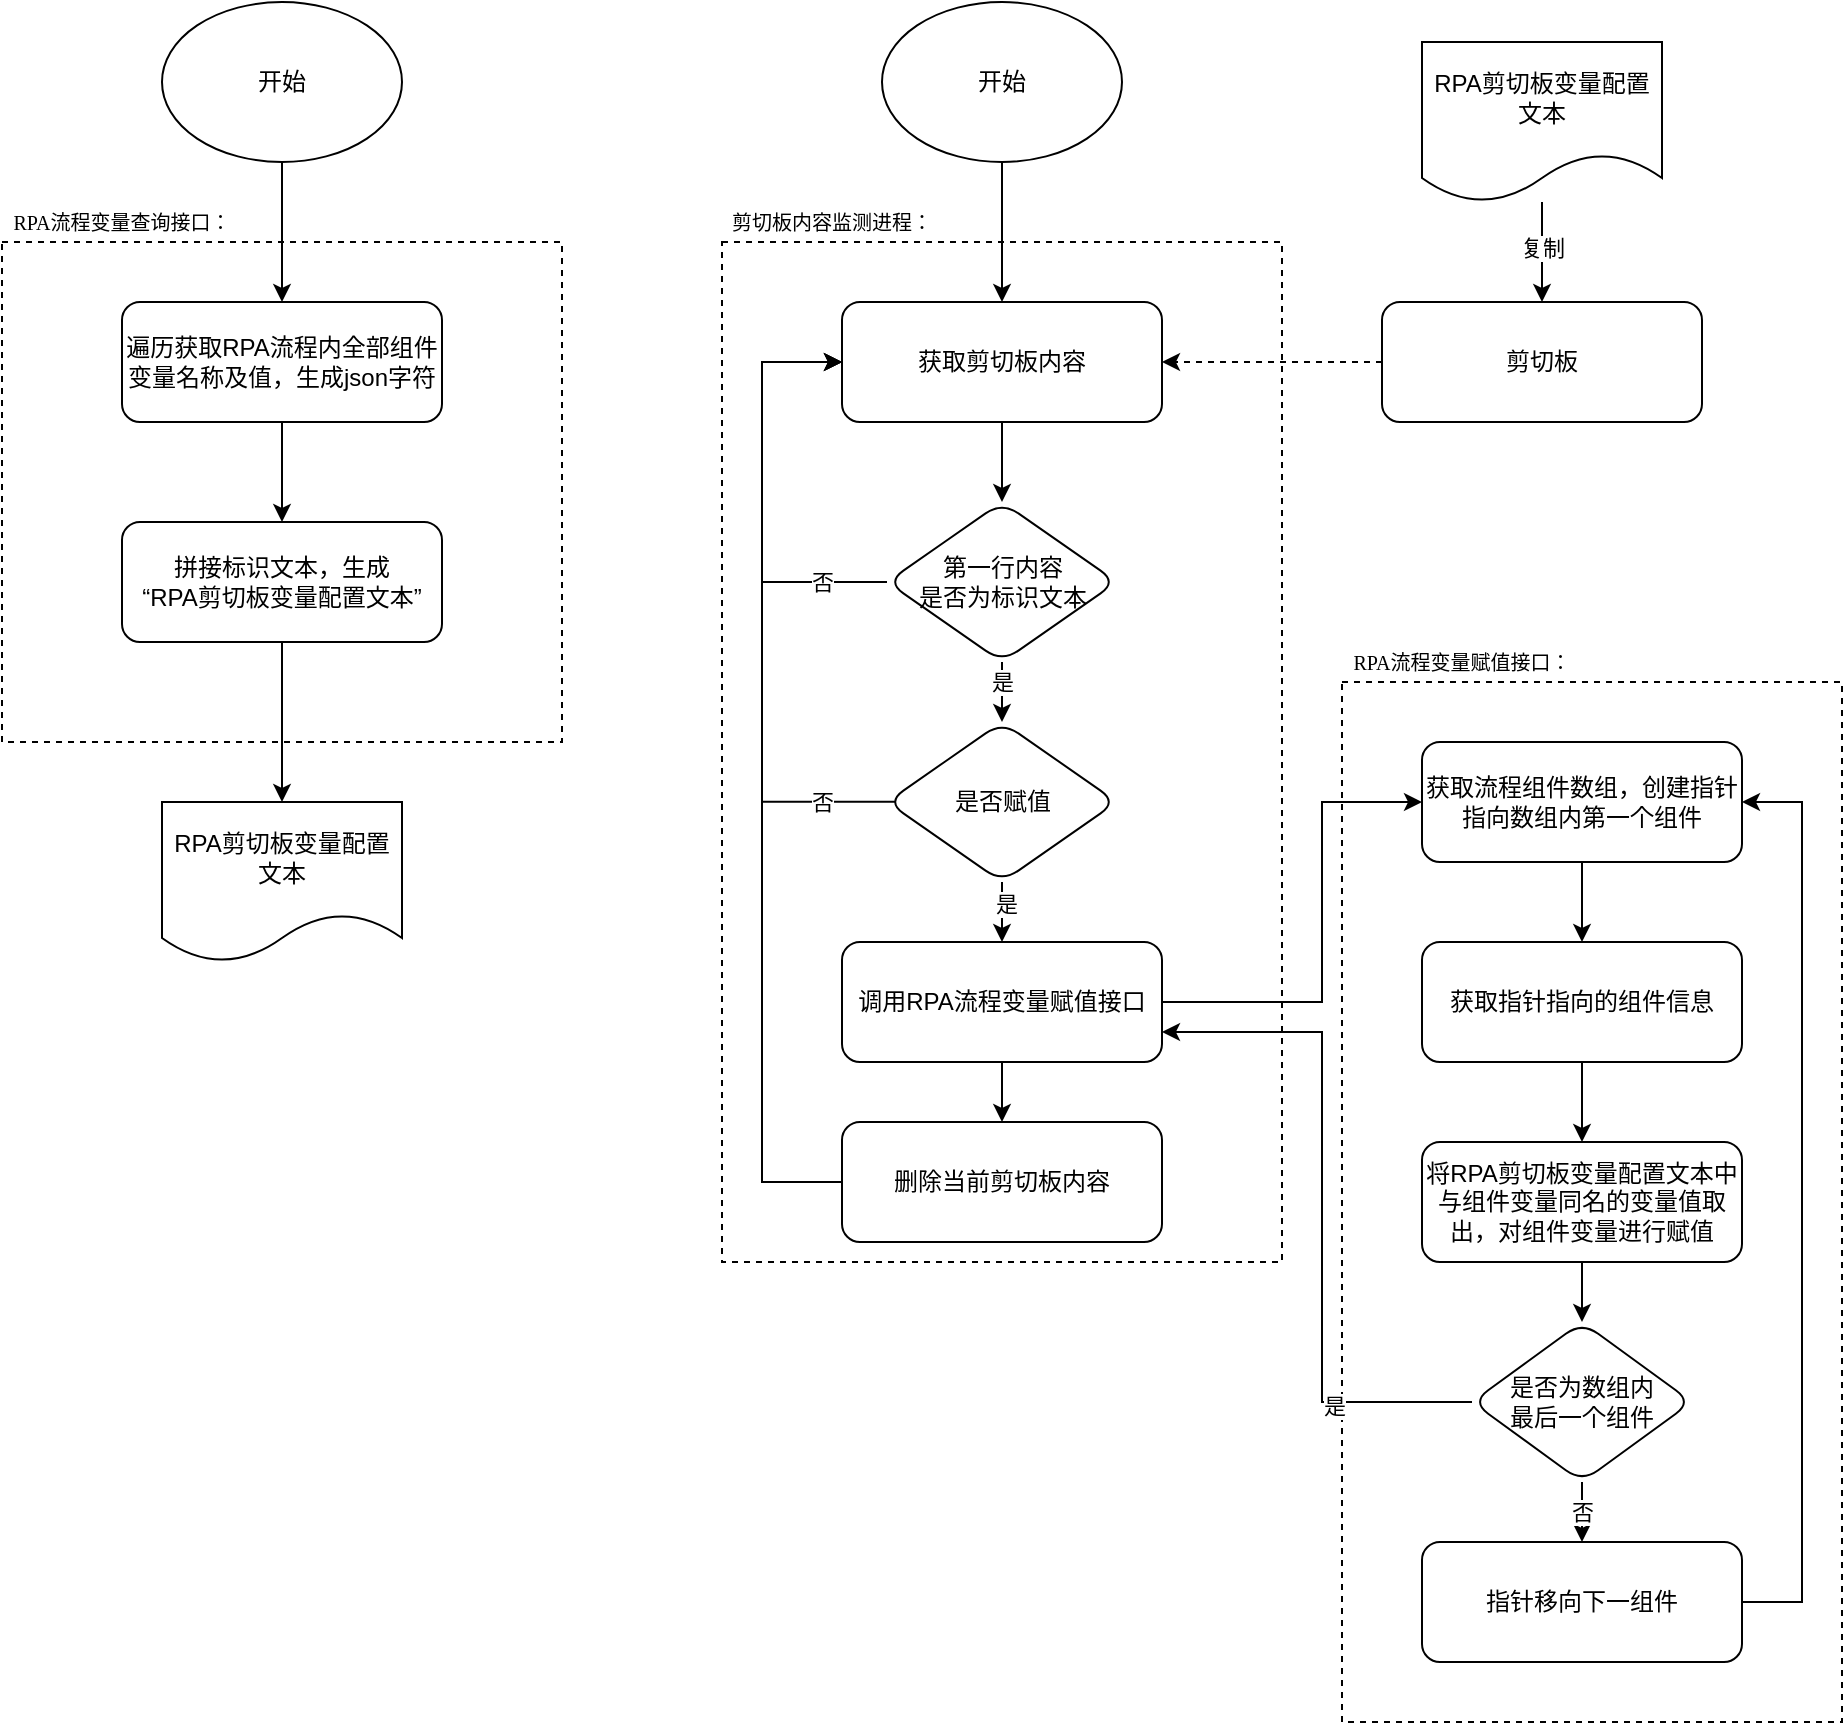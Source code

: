 <mxfile version="21.3.3" type="github">
  <diagram name="第 1 页" id="AZO0v5cLZBHS767uDpq4">
    <mxGraphModel dx="1122" dy="695" grid="1" gridSize="10" guides="1" tooltips="1" connect="1" arrows="1" fold="1" page="1" pageScale="1" pageWidth="827" pageHeight="1169" math="0" shadow="0">
      <root>
        <mxCell id="0" />
        <mxCell id="1" parent="0" />
        <mxCell id="bXYHZFamC-rftGEKUajG-1" value="" style="rounded=0;whiteSpace=wrap;html=1;dashed=1;" vertex="1" parent="1">
          <mxGeometry x="950" y="510" width="250" height="520" as="geometry" />
        </mxCell>
        <mxCell id="-5UoQ5pMXS-h1j_7CnzQ-15" value="" style="rounded=0;whiteSpace=wrap;html=1;dashed=1;" parent="1" vertex="1">
          <mxGeometry x="640" y="290" width="280" height="510" as="geometry" />
        </mxCell>
        <mxCell id="-5UoQ5pMXS-h1j_7CnzQ-3" value="" style="rounded=0;whiteSpace=wrap;html=1;dashed=1;" parent="1" vertex="1">
          <mxGeometry x="280" y="290" width="280" height="250" as="geometry" />
        </mxCell>
        <mxCell id="-5UoQ5pMXS-h1j_7CnzQ-5" style="edgeStyle=orthogonalEdgeStyle;rounded=0;orthogonalLoop=1;jettySize=auto;html=1;entryX=0.5;entryY=0;entryDx=0;entryDy=0;" parent="1" source="-5UoQ5pMXS-h1j_7CnzQ-1" target="-5UoQ5pMXS-h1j_7CnzQ-2" edge="1">
          <mxGeometry relative="1" as="geometry" />
        </mxCell>
        <mxCell id="-5UoQ5pMXS-h1j_7CnzQ-1" value="开始" style="ellipse;whiteSpace=wrap;html=1;" parent="1" vertex="1">
          <mxGeometry x="360" y="170" width="120" height="80" as="geometry" />
        </mxCell>
        <mxCell id="-5UoQ5pMXS-h1j_7CnzQ-7" value="" style="edgeStyle=orthogonalEdgeStyle;rounded=0;orthogonalLoop=1;jettySize=auto;html=1;" parent="1" source="-5UoQ5pMXS-h1j_7CnzQ-2" target="-5UoQ5pMXS-h1j_7CnzQ-6" edge="1">
          <mxGeometry relative="1" as="geometry" />
        </mxCell>
        <mxCell id="-5UoQ5pMXS-h1j_7CnzQ-2" value="遍历获取RPA流程内全部组件变量名称及值，生成json字符" style="rounded=1;whiteSpace=wrap;html=1;" parent="1" vertex="1">
          <mxGeometry x="340" y="320" width="160" height="60" as="geometry" />
        </mxCell>
        <mxCell id="-5UoQ5pMXS-h1j_7CnzQ-4" value="&lt;p style=&quot;margin: 0pt 0pt 0.0pt; font-family: &amp;quot;Times New Roman&amp;quot;; color: rgb(0, 0, 0); font-size: 10px; text-align: start;&quot; class=&quot;MsoNormal&quot;&gt;RPA流程&lt;span style=&quot;font-family: 宋体; font-size: 10px;&quot;&gt;变量查询接口：&lt;/span&gt;&lt;/p&gt;" style="text;html=1;strokeColor=none;fillColor=none;align=center;verticalAlign=middle;whiteSpace=wrap;rounded=0;fontSize=10;" parent="1" vertex="1">
          <mxGeometry x="280" y="270" width="120" height="20" as="geometry" />
        </mxCell>
        <mxCell id="-5UoQ5pMXS-h1j_7CnzQ-9" style="edgeStyle=orthogonalEdgeStyle;rounded=0;orthogonalLoop=1;jettySize=auto;html=1;" parent="1" source="-5UoQ5pMXS-h1j_7CnzQ-6" target="-5UoQ5pMXS-h1j_7CnzQ-8" edge="1">
          <mxGeometry relative="1" as="geometry" />
        </mxCell>
        <mxCell id="-5UoQ5pMXS-h1j_7CnzQ-6" value="拼接标识文本，生成&lt;br&gt;“RPA剪切板变量配置文本”" style="rounded=1;whiteSpace=wrap;html=1;" parent="1" vertex="1">
          <mxGeometry x="340" y="430" width="160" height="60" as="geometry" />
        </mxCell>
        <mxCell id="-5UoQ5pMXS-h1j_7CnzQ-8" value="RPA剪切板变量配置文本" style="shape=document;whiteSpace=wrap;html=1;boundedLbl=1;" parent="1" vertex="1">
          <mxGeometry x="360" y="570" width="120" height="80" as="geometry" />
        </mxCell>
        <mxCell id="-5UoQ5pMXS-h1j_7CnzQ-12" style="edgeStyle=orthogonalEdgeStyle;rounded=0;orthogonalLoop=1;jettySize=auto;html=1;" parent="1" source="-5UoQ5pMXS-h1j_7CnzQ-10" target="-5UoQ5pMXS-h1j_7CnzQ-11" edge="1">
          <mxGeometry relative="1" as="geometry" />
        </mxCell>
        <mxCell id="-5UoQ5pMXS-h1j_7CnzQ-13" value="复制" style="edgeLabel;html=1;align=center;verticalAlign=middle;resizable=0;points=[];" parent="-5UoQ5pMXS-h1j_7CnzQ-12" vertex="1" connectable="0">
          <mxGeometry x="-0.082" relative="1" as="geometry">
            <mxPoint as="offset" />
          </mxGeometry>
        </mxCell>
        <mxCell id="-5UoQ5pMXS-h1j_7CnzQ-10" value="RPA剪切板变量配置文本" style="shape=document;whiteSpace=wrap;html=1;boundedLbl=1;" parent="1" vertex="1">
          <mxGeometry x="990" y="190" width="120" height="80" as="geometry" />
        </mxCell>
        <mxCell id="-5UoQ5pMXS-h1j_7CnzQ-19" style="edgeStyle=orthogonalEdgeStyle;rounded=0;orthogonalLoop=1;jettySize=auto;html=1;entryX=1;entryY=0.5;entryDx=0;entryDy=0;dashed=1;" parent="1" source="-5UoQ5pMXS-h1j_7CnzQ-11" target="-5UoQ5pMXS-h1j_7CnzQ-14" edge="1">
          <mxGeometry relative="1" as="geometry" />
        </mxCell>
        <mxCell id="-5UoQ5pMXS-h1j_7CnzQ-11" value="剪切板" style="rounded=1;whiteSpace=wrap;html=1;" parent="1" vertex="1">
          <mxGeometry x="970" y="320" width="160" height="60" as="geometry" />
        </mxCell>
        <mxCell id="-5UoQ5pMXS-h1j_7CnzQ-45" style="edgeStyle=orthogonalEdgeStyle;rounded=0;orthogonalLoop=1;jettySize=auto;html=1;entryX=0.5;entryY=0;entryDx=0;entryDy=0;" parent="1" source="-5UoQ5pMXS-h1j_7CnzQ-14" target="-5UoQ5pMXS-h1j_7CnzQ-21" edge="1">
          <mxGeometry relative="1" as="geometry" />
        </mxCell>
        <mxCell id="-5UoQ5pMXS-h1j_7CnzQ-14" value="获取剪切板内容" style="rounded=1;whiteSpace=wrap;html=1;" parent="1" vertex="1">
          <mxGeometry x="700" y="320" width="160" height="60" as="geometry" />
        </mxCell>
        <mxCell id="-5UoQ5pMXS-h1j_7CnzQ-16" value="&lt;p style=&quot;margin: 0pt 0pt 0.0pt; text-align: start;&quot; class=&quot;MsoNormal&quot;&gt;&lt;font face=&quot;Times New Roman&quot;&gt;剪切板内容监测进程：&lt;/font&gt;&lt;br&gt;&lt;/p&gt;" style="text;html=1;strokeColor=none;fillColor=none;align=center;verticalAlign=middle;whiteSpace=wrap;rounded=0;fontSize=10;" parent="1" vertex="1">
          <mxGeometry x="640" y="270" width="110" height="20" as="geometry" />
        </mxCell>
        <mxCell id="-5UoQ5pMXS-h1j_7CnzQ-18" style="edgeStyle=orthogonalEdgeStyle;rounded=0;orthogonalLoop=1;jettySize=auto;html=1;entryX=0.5;entryY=0;entryDx=0;entryDy=0;" parent="1" source="-5UoQ5pMXS-h1j_7CnzQ-17" target="-5UoQ5pMXS-h1j_7CnzQ-14" edge="1">
          <mxGeometry relative="1" as="geometry" />
        </mxCell>
        <mxCell id="-5UoQ5pMXS-h1j_7CnzQ-17" value="开始" style="ellipse;whiteSpace=wrap;html=1;" parent="1" vertex="1">
          <mxGeometry x="720" y="170" width="120" height="80" as="geometry" />
        </mxCell>
        <mxCell id="-5UoQ5pMXS-h1j_7CnzQ-26" value="" style="edgeStyle=orthogonalEdgeStyle;rounded=0;orthogonalLoop=1;jettySize=auto;html=1;" parent="1" source="-5UoQ5pMXS-h1j_7CnzQ-21" target="-5UoQ5pMXS-h1j_7CnzQ-36" edge="1">
          <mxGeometry relative="1" as="geometry">
            <mxPoint x="780.0" y="520" as="targetPoint" />
          </mxGeometry>
        </mxCell>
        <mxCell id="-5UoQ5pMXS-h1j_7CnzQ-27" value="是" style="edgeLabel;html=1;align=center;verticalAlign=middle;resizable=0;points=[];" parent="-5UoQ5pMXS-h1j_7CnzQ-26" vertex="1" connectable="0">
          <mxGeometry x="0.041" y="-2" relative="1" as="geometry">
            <mxPoint x="-2" y="-4" as="offset" />
          </mxGeometry>
        </mxCell>
        <mxCell id="-5UoQ5pMXS-h1j_7CnzQ-28" style="edgeStyle=orthogonalEdgeStyle;rounded=0;orthogonalLoop=1;jettySize=auto;html=1;entryX=0;entryY=0.5;entryDx=0;entryDy=0;exitX=0;exitY=0.5;exitDx=0;exitDy=0;" parent="1" source="-5UoQ5pMXS-h1j_7CnzQ-21" target="-5UoQ5pMXS-h1j_7CnzQ-14" edge="1">
          <mxGeometry relative="1" as="geometry">
            <Array as="points">
              <mxPoint x="660" y="460" />
              <mxPoint x="660" y="350" />
            </Array>
          </mxGeometry>
        </mxCell>
        <mxCell id="-5UoQ5pMXS-h1j_7CnzQ-29" value="否" style="edgeLabel;html=1;align=center;verticalAlign=middle;resizable=0;points=[];" parent="-5UoQ5pMXS-h1j_7CnzQ-28" vertex="1" connectable="0">
          <mxGeometry x="0.22" y="1" relative="1" as="geometry">
            <mxPoint x="31" y="67" as="offset" />
          </mxGeometry>
        </mxCell>
        <mxCell id="-5UoQ5pMXS-h1j_7CnzQ-21" value="第一行内容&lt;br&gt;是否为标识文本" style="rhombus;whiteSpace=wrap;html=1;rounded=1;" parent="1" vertex="1">
          <mxGeometry x="722.5" y="420" width="115" height="80" as="geometry" />
        </mxCell>
        <mxCell id="-5UoQ5pMXS-h1j_7CnzQ-43" style="edgeStyle=orthogonalEdgeStyle;rounded=0;orthogonalLoop=1;jettySize=auto;html=1;entryX=0;entryY=0.5;entryDx=0;entryDy=0;exitX=0.054;exitY=0.499;exitDx=0;exitDy=0;exitPerimeter=0;" parent="1" source="-5UoQ5pMXS-h1j_7CnzQ-36" target="-5UoQ5pMXS-h1j_7CnzQ-14" edge="1">
          <mxGeometry relative="1" as="geometry">
            <Array as="points">
              <mxPoint x="660" y="570" />
              <mxPoint x="660" y="350" />
            </Array>
          </mxGeometry>
        </mxCell>
        <mxCell id="-5UoQ5pMXS-h1j_7CnzQ-44" value="否" style="edgeLabel;html=1;align=center;verticalAlign=middle;resizable=0;points=[];" parent="-5UoQ5pMXS-h1j_7CnzQ-43" vertex="1" connectable="0">
          <mxGeometry x="-0.825" relative="1" as="geometry">
            <mxPoint x="-10" as="offset" />
          </mxGeometry>
        </mxCell>
        <mxCell id="bXYHZFamC-rftGEKUajG-14" value="" style="edgeStyle=orthogonalEdgeStyle;rounded=0;orthogonalLoop=1;jettySize=auto;html=1;" edge="1" parent="1" source="-5UoQ5pMXS-h1j_7CnzQ-36" target="bXYHZFamC-rftGEKUajG-13">
          <mxGeometry relative="1" as="geometry" />
        </mxCell>
        <mxCell id="bXYHZFamC-rftGEKUajG-15" value="是" style="edgeLabel;html=1;align=center;verticalAlign=middle;resizable=0;points=[];" vertex="1" connectable="0" parent="bXYHZFamC-rftGEKUajG-14">
          <mxGeometry x="0.24" y="2" relative="1" as="geometry">
            <mxPoint as="offset" />
          </mxGeometry>
        </mxCell>
        <mxCell id="-5UoQ5pMXS-h1j_7CnzQ-36" value="是否赋值" style="rhombus;whiteSpace=wrap;html=1;rounded=1;" parent="1" vertex="1">
          <mxGeometry x="722.5" y="530" width="115" height="80" as="geometry" />
        </mxCell>
        <mxCell id="-5UoQ5pMXS-h1j_7CnzQ-41" style="edgeStyle=orthogonalEdgeStyle;rounded=0;orthogonalLoop=1;jettySize=auto;html=1;entryX=0;entryY=0.5;entryDx=0;entryDy=0;exitX=0;exitY=0.5;exitDx=0;exitDy=0;" parent="1" source="bXYHZFamC-rftGEKUajG-24" target="-5UoQ5pMXS-h1j_7CnzQ-14" edge="1">
          <mxGeometry relative="1" as="geometry">
            <Array as="points">
              <mxPoint x="660" y="760" />
              <mxPoint x="660" y="350" />
            </Array>
            <mxPoint x="700" y="670" as="sourcePoint" />
          </mxGeometry>
        </mxCell>
        <mxCell id="bXYHZFamC-rftGEKUajG-8" style="edgeStyle=orthogonalEdgeStyle;rounded=0;orthogonalLoop=1;jettySize=auto;html=1;" edge="1" parent="1" source="bXYHZFamC-rftGEKUajG-2" target="bXYHZFamC-rftGEKUajG-6">
          <mxGeometry relative="1" as="geometry" />
        </mxCell>
        <mxCell id="bXYHZFamC-rftGEKUajG-2" value="获取流程组件数组，创建指针指向数组内第一个组件" style="rounded=1;whiteSpace=wrap;html=1;" vertex="1" parent="1">
          <mxGeometry x="990" y="540" width="160" height="60" as="geometry" />
        </mxCell>
        <mxCell id="bXYHZFamC-rftGEKUajG-3" value="&lt;p style=&quot;margin: 0pt 0pt 0.0pt; text-align: start;&quot; class=&quot;MsoNormal&quot;&gt;&lt;font face=&quot;Times New Roman&quot;&gt;RPA流程变量赋值接口：&lt;/font&gt;&lt;br&gt;&lt;/p&gt;" style="text;html=1;strokeColor=none;fillColor=none;align=center;verticalAlign=middle;whiteSpace=wrap;rounded=0;fontSize=10;" vertex="1" parent="1">
          <mxGeometry x="950" y="490" width="120" height="20" as="geometry" />
        </mxCell>
        <mxCell id="bXYHZFamC-rftGEKUajG-10" style="edgeStyle=orthogonalEdgeStyle;rounded=0;orthogonalLoop=1;jettySize=auto;html=1;" edge="1" parent="1" source="bXYHZFamC-rftGEKUajG-6" target="bXYHZFamC-rftGEKUajG-9">
          <mxGeometry relative="1" as="geometry" />
        </mxCell>
        <mxCell id="bXYHZFamC-rftGEKUajG-6" value="获取指针指向的组件信息" style="rounded=1;whiteSpace=wrap;html=1;" vertex="1" parent="1">
          <mxGeometry x="990" y="640" width="160" height="60" as="geometry" />
        </mxCell>
        <mxCell id="bXYHZFamC-rftGEKUajG-18" value="" style="edgeStyle=orthogonalEdgeStyle;rounded=0;orthogonalLoop=1;jettySize=auto;html=1;" edge="1" parent="1" source="bXYHZFamC-rftGEKUajG-9" target="bXYHZFamC-rftGEKUajG-17">
          <mxGeometry relative="1" as="geometry" />
        </mxCell>
        <mxCell id="bXYHZFamC-rftGEKUajG-9" value="将RPA剪切板变量配置文本中与组件变量同名的变量值取出，对组件变量进行赋值" style="rounded=1;whiteSpace=wrap;html=1;" vertex="1" parent="1">
          <mxGeometry x="990" y="740" width="160" height="60" as="geometry" />
        </mxCell>
        <mxCell id="bXYHZFamC-rftGEKUajG-16" style="edgeStyle=orthogonalEdgeStyle;rounded=0;orthogonalLoop=1;jettySize=auto;html=1;entryX=0;entryY=0.5;entryDx=0;entryDy=0;" edge="1" parent="1" source="bXYHZFamC-rftGEKUajG-13" target="bXYHZFamC-rftGEKUajG-2">
          <mxGeometry relative="1" as="geometry">
            <Array as="points">
              <mxPoint x="940" y="670" />
              <mxPoint x="940" y="570" />
            </Array>
          </mxGeometry>
        </mxCell>
        <mxCell id="bXYHZFamC-rftGEKUajG-25" style="edgeStyle=orthogonalEdgeStyle;rounded=0;orthogonalLoop=1;jettySize=auto;html=1;entryX=0.5;entryY=0;entryDx=0;entryDy=0;" edge="1" parent="1" source="bXYHZFamC-rftGEKUajG-13" target="bXYHZFamC-rftGEKUajG-24">
          <mxGeometry relative="1" as="geometry" />
        </mxCell>
        <mxCell id="bXYHZFamC-rftGEKUajG-13" value="调用RPA流程变量赋值接口" style="rounded=1;whiteSpace=wrap;html=1;" vertex="1" parent="1">
          <mxGeometry x="700" y="640" width="160" height="60" as="geometry" />
        </mxCell>
        <mxCell id="bXYHZFamC-rftGEKUajG-20" style="edgeStyle=orthogonalEdgeStyle;rounded=0;orthogonalLoop=1;jettySize=auto;html=1;entryX=1;entryY=0.75;entryDx=0;entryDy=0;" edge="1" parent="1" source="bXYHZFamC-rftGEKUajG-17" target="bXYHZFamC-rftGEKUajG-13">
          <mxGeometry relative="1" as="geometry">
            <Array as="points">
              <mxPoint x="940" y="870" />
              <mxPoint x="940" y="685" />
            </Array>
          </mxGeometry>
        </mxCell>
        <mxCell id="bXYHZFamC-rftGEKUajG-21" value="是" style="edgeLabel;html=1;align=center;verticalAlign=middle;resizable=0;points=[];" vertex="1" connectable="0" parent="bXYHZFamC-rftGEKUajG-20">
          <mxGeometry x="-0.59" y="2" relative="1" as="geometry">
            <mxPoint as="offset" />
          </mxGeometry>
        </mxCell>
        <mxCell id="bXYHZFamC-rftGEKUajG-22" value="否" style="edgeStyle=orthogonalEdgeStyle;rounded=0;orthogonalLoop=1;jettySize=auto;html=1;" edge="1" parent="1" source="bXYHZFamC-rftGEKUajG-17" target="bXYHZFamC-rftGEKUajG-19">
          <mxGeometry relative="1" as="geometry" />
        </mxCell>
        <mxCell id="bXYHZFamC-rftGEKUajG-17" value="是否为数组内&lt;br&gt;最后一个组件" style="rhombus;whiteSpace=wrap;html=1;rounded=1;" vertex="1" parent="1">
          <mxGeometry x="1015" y="830" width="110" height="80" as="geometry" />
        </mxCell>
        <mxCell id="bXYHZFamC-rftGEKUajG-23" style="edgeStyle=orthogonalEdgeStyle;rounded=0;orthogonalLoop=1;jettySize=auto;html=1;entryX=1;entryY=0.5;entryDx=0;entryDy=0;exitX=1;exitY=0.5;exitDx=0;exitDy=0;" edge="1" parent="1" source="bXYHZFamC-rftGEKUajG-19" target="bXYHZFamC-rftGEKUajG-2">
          <mxGeometry relative="1" as="geometry">
            <Array as="points">
              <mxPoint x="1180" y="970" />
              <mxPoint x="1180" y="570" />
            </Array>
          </mxGeometry>
        </mxCell>
        <mxCell id="bXYHZFamC-rftGEKUajG-19" value="指针移向下一组件" style="rounded=1;whiteSpace=wrap;html=1;" vertex="1" parent="1">
          <mxGeometry x="990" y="940" width="160" height="60" as="geometry" />
        </mxCell>
        <mxCell id="bXYHZFamC-rftGEKUajG-24" value="删除当前剪切板内容" style="rounded=1;whiteSpace=wrap;html=1;" vertex="1" parent="1">
          <mxGeometry x="700" y="730" width="160" height="60" as="geometry" />
        </mxCell>
      </root>
    </mxGraphModel>
  </diagram>
</mxfile>
